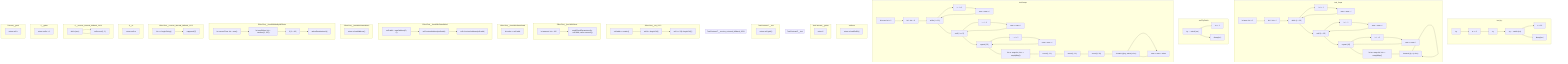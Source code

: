 graph TD
subgraph test_try
    test_try_68["try"]
    test_try_69["a += 1"]
    test_try_70["try"]
    test_try_71["try ... catch (err)"]
    test_try_72["a = 19"]:::exitNode
    test_try_73["dump(err)"]:::exitNode
    test_try_68 --> test_try_69
    test_try_69 --> test_try_70
    test_try_70 --> test_try_71
    test_try_71 --> test_try_72
    test_try_71 --> test_try_73
end
subgraph test_loops
    test_loops_74["let sum: Int = 0"]
    test_loops_75["let i: Int = 0"]
    test_loops_76["while (i &lt; 10)"]
    test_loops_77["i = i + 1"]
    test_loops_78["sum = sum + i"]
    test_loops_79["until (i &gt; 10)"]
    test_loops_80["i = i - 1"]
    test_loops_81["sum = sum + i"]
    test_loops_82["repeat (10)"]
    test_loops_83["i = i + 1"]
    test_loops_84["sum = sum + i"]
    test_loops_85["let m: map&lt;Int, Int&gt; = emptyMap()"]
    test_loops_86["foreach ((k, v) of m)"]
    test_loops_74 --> test_loops_75
    test_loops_75 --> test_loops_76
    test_loops_76 --> test_loops_77
    test_loops_77 --> test_loops_78
    test_loops_78 --> test_loops_76
    test_loops_76 --> test_loops_79
    test_loops_79 --> test_loops_80
    test_loops_80 --> test_loops_81
    test_loops_81 --> test_loops_79
    test_loops_79 --> test_loops_82
    test_loops_82 --> test_loops_83
    test_loops_83 --> test_loops_84
    test_loops_84 --> test_loops_82
    test_loops_82 --> test_loops_85
    test_loops_85 --> test_loops_86
    test_loops_86 --> test_loops_86
end
subgraph testTryCatch
    testTryCatch_87["try ... catch (err)"]
    testTryCatch_88["a += 1"]:::exitNode
    testTryCatch_89["dump(err)"]:::exitNode
    testTryCatch_87 --> testTryCatch_88
    testTryCatch_87 --> testTryCatch_89
end
subgraph testLoops
    testLoops_90["let sum: Int = 0"]
    testLoops_91["let i: Int = 0"]
    testLoops_92["while (i &lt; 10)"]
    testLoops_93["i = i + 1"]
    testLoops_94["sum = sum + i"]
    testLoops_95["until (i &lt;= 0)"]
    testLoops_96["i = i - 1"]
    testLoops_97["sum = sum + i"]
    testLoops_98["repeat (10)"]
    testLoops_99["i = i + 1"]
    testLoops_100["sum = sum + i"]
    testLoops_101["let m: map&lt;Int, Int&gt; = emptyMap()"]
    testLoops_102["m.set(1, 10)"]
    testLoops_103["m.set(2, 20)"]
    testLoops_104["m.set(3, 30)"]
    testLoops_105["foreach ((key, value) of m)"]
    testLoops_106["sum = sum + value"]
    testLoops_90 --> testLoops_91
    testLoops_91 --> testLoops_92
    testLoops_92 --> testLoops_93
    testLoops_93 --> testLoops_94
    testLoops_94 --> testLoops_92
    testLoops_92 --> testLoops_95
    testLoops_95 --> testLoops_96
    testLoops_96 --> testLoops_97
    testLoops_97 --> testLoops_95
    testLoops_95 --> testLoops_98
    testLoops_98 --> testLoops_99
    testLoops_99 --> testLoops_100
    testLoops_100 --> testLoops_98
    testLoops_98 --> testLoops_101
    testLoops_101 --> testLoops_102
    testLoops_102 --> testLoops_103
    testLoops_103 --> testLoops_104
    testLoops_104 --> testLoops_105
    testLoops_105 --> testLoops_106
    testLoops_106 --> testLoops_105
end
subgraph callAsm
    callAsm_107["return s.loadRefEx()"]:::exitNode
end
subgraph TestContract__getter
    TestContract__getter_125["return 0"]:::exitNode
end
subgraph TestContractF__test
end
subgraph TestContractT__test
    TestContractT__test_128["return self.getA()"]:::exitNode
end
subgraph TestContractT__receive_external_fallback_2054
end
subgraph EffectTest__init_2372
    EffectTest__init_2372_129["self.addr = sender()"]
    EffectTest__init_2372_130["self.b = beginCell()"]
    EffectTest__init_2372_131["self.s = S{b: beginCell()}"]:::exitNode
    EffectTest__init_2372_129 --> EffectTest__init_2372_130
    EffectTest__init_2372_130 --> EffectTest__init_2372_131
end
subgraph EffectTest__funcWithSend
    EffectTest__funcWithSend_132["let amount: Int = 100"]
    EffectTest__funcWithSend_133["send(SendParameters{to: self.addr, value: amount})"]:::exitNode
    EffectTest__funcWithSend_132 --> EffectTest__funcWithSend_133
end
subgraph EffectTest__funcWithStateRead
    EffectTest__funcWithStateRead_134["let value = self.addr"]:::exitNode
end
subgraph EffectTest__funcWithStateWrite1
    EffectTest__funcWithStateWrite1_135["self.addr = newAddress(0, 0)"]
    EffectTest__funcWithStateWrite1_136["self.b.storeAddress(self.addr)"]
    EffectTest__funcWithStateWrite1_137["self.s.b.storeAddress(self.addr)"]:::exitNode
    EffectTest__funcWithStateWrite1_135 --> EffectTest__funcWithStateWrite1_136
    EffectTest__funcWithStateWrite1_136 --> EffectTest__funcWithStateWrite1_137
end
subgraph EffectTest__funcWithStateWrite2
    EffectTest__funcWithStateWrite2_138["return s.loadAddress()"]:::exitNode
end
subgraph EffectTest__funcWithMultipleEffects
    EffectTest__funcWithMultipleEffects_139["let currentTime: Int = now()"]
    EffectTest__funcWithMultipleEffects_140["let randValue: Int = random(1, 100)"]
    EffectTest__funcWithMultipleEffects_141["if (1 &gt; 42)"]
    EffectTest__funcWithMultipleEffects_142["nativeRandomizeLt()"]:::exitNode
    EffectTest__funcWithMultipleEffects_139 --> EffectTest__funcWithMultipleEffects_140
    EffectTest__funcWithMultipleEffects_140 --> EffectTest__funcWithMultipleEffects_141
    EffectTest__funcWithMultipleEffects_141 --> EffectTest__funcWithMultipleEffects_142
end
subgraph EffectTest__receive_internal_fallback_2371
    EffectTest__receive_internal_fallback_2371_143["let a = beginString()"]
    EffectTest__receive_internal_fallback_2371_144["a.append('f')"]:::exitNode
    EffectTest__receive_internal_fallback_2371_143 --> EffectTest__receive_internal_fallback_2371_144
end
subgraph A__m
    A__m_145["return self.m"]:::exitNode
end
subgraph A__receive_internal_fallback_2419
    A__receive_internal_fallback_2419_146["while (true)"]
    A__receive_internal_fallback_2419_147["self.m.set(1, 2)"]
    A__receive_internal_fallback_2419_146 --> A__receive_internal_fallback_2419_147
    A__receive_internal_fallback_2419_147 --> A__receive_internal_fallback_2419_146
end
subgraph Z__getter
    Z__getter_126["return self.a + 1"]:::exitNode
end
subgraph TParent__getA
    TParent__getA_127["return self.a"]:::exitNode
end